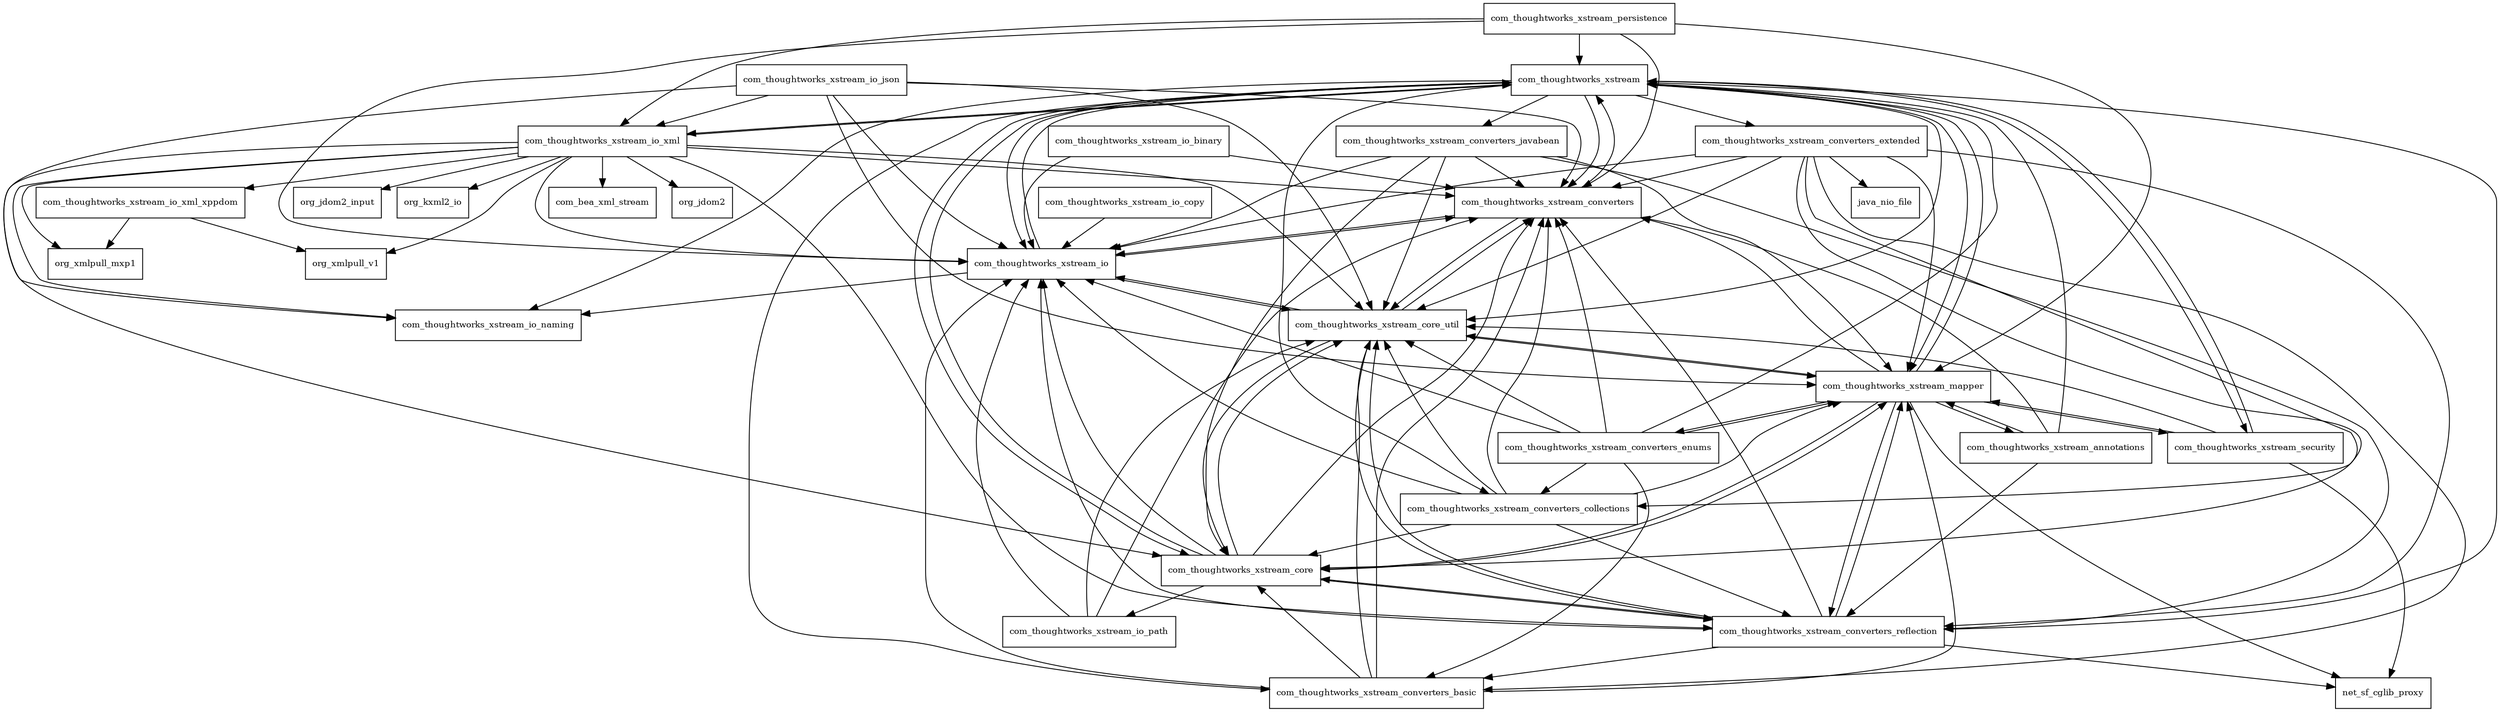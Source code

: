 digraph xstream_1_4_9_redhat_2_package_dependencies {
  node [shape = box, fontsize=10.0];
  com_thoughtworks_xstream -> com_thoughtworks_xstream_converters;
  com_thoughtworks_xstream -> com_thoughtworks_xstream_converters_basic;
  com_thoughtworks_xstream -> com_thoughtworks_xstream_converters_collections;
  com_thoughtworks_xstream -> com_thoughtworks_xstream_converters_extended;
  com_thoughtworks_xstream -> com_thoughtworks_xstream_converters_javabean;
  com_thoughtworks_xstream -> com_thoughtworks_xstream_converters_reflection;
  com_thoughtworks_xstream -> com_thoughtworks_xstream_core;
  com_thoughtworks_xstream -> com_thoughtworks_xstream_core_util;
  com_thoughtworks_xstream -> com_thoughtworks_xstream_io;
  com_thoughtworks_xstream -> com_thoughtworks_xstream_io_naming;
  com_thoughtworks_xstream -> com_thoughtworks_xstream_io_xml;
  com_thoughtworks_xstream -> com_thoughtworks_xstream_mapper;
  com_thoughtworks_xstream -> com_thoughtworks_xstream_security;
  com_thoughtworks_xstream_annotations -> com_thoughtworks_xstream;
  com_thoughtworks_xstream_annotations -> com_thoughtworks_xstream_converters;
  com_thoughtworks_xstream_annotations -> com_thoughtworks_xstream_converters_reflection;
  com_thoughtworks_xstream_annotations -> com_thoughtworks_xstream_mapper;
  com_thoughtworks_xstream_converters -> com_thoughtworks_xstream;
  com_thoughtworks_xstream_converters -> com_thoughtworks_xstream_core_util;
  com_thoughtworks_xstream_converters -> com_thoughtworks_xstream_io;
  com_thoughtworks_xstream_converters_basic -> com_thoughtworks_xstream_converters;
  com_thoughtworks_xstream_converters_basic -> com_thoughtworks_xstream_core;
  com_thoughtworks_xstream_converters_basic -> com_thoughtworks_xstream_core_util;
  com_thoughtworks_xstream_converters_basic -> com_thoughtworks_xstream_io;
  com_thoughtworks_xstream_converters_basic -> com_thoughtworks_xstream_mapper;
  com_thoughtworks_xstream_converters_collections -> com_thoughtworks_xstream_converters;
  com_thoughtworks_xstream_converters_collections -> com_thoughtworks_xstream_converters_reflection;
  com_thoughtworks_xstream_converters_collections -> com_thoughtworks_xstream_core;
  com_thoughtworks_xstream_converters_collections -> com_thoughtworks_xstream_core_util;
  com_thoughtworks_xstream_converters_collections -> com_thoughtworks_xstream_io;
  com_thoughtworks_xstream_converters_collections -> com_thoughtworks_xstream_mapper;
  com_thoughtworks_xstream_converters_enums -> com_thoughtworks_xstream;
  com_thoughtworks_xstream_converters_enums -> com_thoughtworks_xstream_converters;
  com_thoughtworks_xstream_converters_enums -> com_thoughtworks_xstream_converters_basic;
  com_thoughtworks_xstream_converters_enums -> com_thoughtworks_xstream_converters_collections;
  com_thoughtworks_xstream_converters_enums -> com_thoughtworks_xstream_core_util;
  com_thoughtworks_xstream_converters_enums -> com_thoughtworks_xstream_io;
  com_thoughtworks_xstream_converters_enums -> com_thoughtworks_xstream_mapper;
  com_thoughtworks_xstream_converters_extended -> com_thoughtworks_xstream_converters;
  com_thoughtworks_xstream_converters_extended -> com_thoughtworks_xstream_converters_basic;
  com_thoughtworks_xstream_converters_extended -> com_thoughtworks_xstream_converters_collections;
  com_thoughtworks_xstream_converters_extended -> com_thoughtworks_xstream_converters_reflection;
  com_thoughtworks_xstream_converters_extended -> com_thoughtworks_xstream_core;
  com_thoughtworks_xstream_converters_extended -> com_thoughtworks_xstream_core_util;
  com_thoughtworks_xstream_converters_extended -> com_thoughtworks_xstream_io;
  com_thoughtworks_xstream_converters_extended -> com_thoughtworks_xstream_mapper;
  com_thoughtworks_xstream_converters_extended -> java_nio_file;
  com_thoughtworks_xstream_converters_javabean -> com_thoughtworks_xstream_converters;
  com_thoughtworks_xstream_converters_javabean -> com_thoughtworks_xstream_converters_reflection;
  com_thoughtworks_xstream_converters_javabean -> com_thoughtworks_xstream_core;
  com_thoughtworks_xstream_converters_javabean -> com_thoughtworks_xstream_core_util;
  com_thoughtworks_xstream_converters_javabean -> com_thoughtworks_xstream_io;
  com_thoughtworks_xstream_converters_javabean -> com_thoughtworks_xstream_mapper;
  com_thoughtworks_xstream_converters_reflection -> com_thoughtworks_xstream_converters;
  com_thoughtworks_xstream_converters_reflection -> com_thoughtworks_xstream_converters_basic;
  com_thoughtworks_xstream_converters_reflection -> com_thoughtworks_xstream_core;
  com_thoughtworks_xstream_converters_reflection -> com_thoughtworks_xstream_core_util;
  com_thoughtworks_xstream_converters_reflection -> com_thoughtworks_xstream_io;
  com_thoughtworks_xstream_converters_reflection -> com_thoughtworks_xstream_mapper;
  com_thoughtworks_xstream_converters_reflection -> net_sf_cglib_proxy;
  com_thoughtworks_xstream_core -> com_thoughtworks_xstream;
  com_thoughtworks_xstream_core -> com_thoughtworks_xstream_converters;
  com_thoughtworks_xstream_core -> com_thoughtworks_xstream_converters_reflection;
  com_thoughtworks_xstream_core -> com_thoughtworks_xstream_core_util;
  com_thoughtworks_xstream_core -> com_thoughtworks_xstream_io;
  com_thoughtworks_xstream_core -> com_thoughtworks_xstream_io_path;
  com_thoughtworks_xstream_core -> com_thoughtworks_xstream_mapper;
  com_thoughtworks_xstream_core_util -> com_thoughtworks_xstream_converters;
  com_thoughtworks_xstream_core_util -> com_thoughtworks_xstream_converters_reflection;
  com_thoughtworks_xstream_core_util -> com_thoughtworks_xstream_core;
  com_thoughtworks_xstream_core_util -> com_thoughtworks_xstream_io;
  com_thoughtworks_xstream_core_util -> com_thoughtworks_xstream_mapper;
  com_thoughtworks_xstream_io -> com_thoughtworks_xstream;
  com_thoughtworks_xstream_io -> com_thoughtworks_xstream_converters;
  com_thoughtworks_xstream_io -> com_thoughtworks_xstream_core_util;
  com_thoughtworks_xstream_io -> com_thoughtworks_xstream_io_naming;
  com_thoughtworks_xstream_io_binary -> com_thoughtworks_xstream_converters;
  com_thoughtworks_xstream_io_binary -> com_thoughtworks_xstream_io;
  com_thoughtworks_xstream_io_copy -> com_thoughtworks_xstream_io;
  com_thoughtworks_xstream_io_json -> com_thoughtworks_xstream_converters;
  com_thoughtworks_xstream_io_json -> com_thoughtworks_xstream_core_util;
  com_thoughtworks_xstream_io_json -> com_thoughtworks_xstream_io;
  com_thoughtworks_xstream_io_json -> com_thoughtworks_xstream_io_naming;
  com_thoughtworks_xstream_io_json -> com_thoughtworks_xstream_io_xml;
  com_thoughtworks_xstream_io_json -> com_thoughtworks_xstream_mapper;
  com_thoughtworks_xstream_io_path -> com_thoughtworks_xstream_converters;
  com_thoughtworks_xstream_io_path -> com_thoughtworks_xstream_core_util;
  com_thoughtworks_xstream_io_path -> com_thoughtworks_xstream_io;
  com_thoughtworks_xstream_io_xml -> com_bea_xml_stream;
  com_thoughtworks_xstream_io_xml -> com_thoughtworks_xstream;
  com_thoughtworks_xstream_io_xml -> com_thoughtworks_xstream_converters;
  com_thoughtworks_xstream_io_xml -> com_thoughtworks_xstream_converters_reflection;
  com_thoughtworks_xstream_io_xml -> com_thoughtworks_xstream_core;
  com_thoughtworks_xstream_io_xml -> com_thoughtworks_xstream_core_util;
  com_thoughtworks_xstream_io_xml -> com_thoughtworks_xstream_io;
  com_thoughtworks_xstream_io_xml -> com_thoughtworks_xstream_io_naming;
  com_thoughtworks_xstream_io_xml -> com_thoughtworks_xstream_io_xml_xppdom;
  com_thoughtworks_xstream_io_xml -> org_jdom2;
  com_thoughtworks_xstream_io_xml -> org_jdom2_input;
  com_thoughtworks_xstream_io_xml -> org_kxml2_io;
  com_thoughtworks_xstream_io_xml -> org_xmlpull_mxp1;
  com_thoughtworks_xstream_io_xml -> org_xmlpull_v1;
  com_thoughtworks_xstream_io_xml_xppdom -> org_xmlpull_mxp1;
  com_thoughtworks_xstream_io_xml_xppdom -> org_xmlpull_v1;
  com_thoughtworks_xstream_mapper -> com_thoughtworks_xstream;
  com_thoughtworks_xstream_mapper -> com_thoughtworks_xstream_annotations;
  com_thoughtworks_xstream_mapper -> com_thoughtworks_xstream_converters;
  com_thoughtworks_xstream_mapper -> com_thoughtworks_xstream_converters_enums;
  com_thoughtworks_xstream_mapper -> com_thoughtworks_xstream_converters_reflection;
  com_thoughtworks_xstream_mapper -> com_thoughtworks_xstream_core;
  com_thoughtworks_xstream_mapper -> com_thoughtworks_xstream_core_util;
  com_thoughtworks_xstream_mapper -> com_thoughtworks_xstream_security;
  com_thoughtworks_xstream_mapper -> net_sf_cglib_proxy;
  com_thoughtworks_xstream_persistence -> com_thoughtworks_xstream;
  com_thoughtworks_xstream_persistence -> com_thoughtworks_xstream_converters;
  com_thoughtworks_xstream_persistence -> com_thoughtworks_xstream_io;
  com_thoughtworks_xstream_persistence -> com_thoughtworks_xstream_io_xml;
  com_thoughtworks_xstream_persistence -> com_thoughtworks_xstream_mapper;
  com_thoughtworks_xstream_security -> com_thoughtworks_xstream;
  com_thoughtworks_xstream_security -> com_thoughtworks_xstream_core_util;
  com_thoughtworks_xstream_security -> com_thoughtworks_xstream_mapper;
  com_thoughtworks_xstream_security -> net_sf_cglib_proxy;
}
